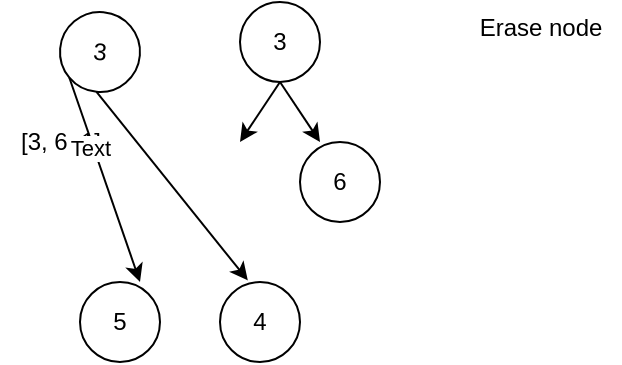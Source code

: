 <mxfile>
    <diagram id="Ojz0aEP_NFKXjmNDYsG6" name="Page-1">
        <mxGraphModel dx="442" dy="492" grid="1" gridSize="10" guides="1" tooltips="1" connect="1" arrows="1" fold="1" page="1" pageScale="1" pageWidth="850" pageHeight="1100" math="0" shadow="0">
            <root>
                <mxCell id="0"/>
                <mxCell id="1" parent="0"/>
                <mxCell id="5" value="[3, 6, 1]" style="text;html=1;align=center;verticalAlign=middle;resizable=0;points=[];autosize=1;strokeColor=none;" vertex="1" parent="1">
                    <mxGeometry x="90" y="130" width="60" height="20" as="geometry"/>
                </mxCell>
                <mxCell id="7" value="3" style="ellipse;whiteSpace=wrap;html=1;aspect=fixed;" vertex="1" parent="1">
                    <mxGeometry x="210" y="70" width="40" height="40" as="geometry"/>
                </mxCell>
                <mxCell id="8" value="" style="endArrow=classic;html=1;exitX=0.5;exitY=1;exitDx=0;exitDy=0;" edge="1" parent="1" source="7">
                    <mxGeometry width="50" height="50" relative="1" as="geometry">
                        <mxPoint x="230" y="300" as="sourcePoint"/>
                        <mxPoint x="250" y="140" as="targetPoint"/>
                    </mxGeometry>
                </mxCell>
                <mxCell id="9" value="3" style="ellipse;whiteSpace=wrap;html=1;aspect=fixed;rotation=5;" vertex="1" parent="1">
                    <mxGeometry x="120" y="75" width="40" height="40" as="geometry"/>
                </mxCell>
                <mxCell id="12" value="" style="endArrow=classic;html=1;exitX=0.5;exitY=1;exitDx=0;exitDy=0;" edge="1" parent="1">
                    <mxGeometry width="50" height="50" relative="1" as="geometry">
                        <mxPoint x="230" y="110" as="sourcePoint"/>
                        <mxPoint x="210" y="140" as="targetPoint"/>
                    </mxGeometry>
                </mxCell>
                <mxCell id="13" value="6" style="ellipse;whiteSpace=wrap;html=1;aspect=fixed;" vertex="1" parent="1">
                    <mxGeometry x="240" y="140" width="40" height="40" as="geometry"/>
                </mxCell>
                <mxCell id="15" value="5" style="ellipse;whiteSpace=wrap;html=1;aspect=fixed;" vertex="1" parent="1">
                    <mxGeometry x="130" y="210" width="40" height="40" as="geometry"/>
                </mxCell>
                <mxCell id="16" value="" style="endArrow=classic;html=1;exitX=0;exitY=1;exitDx=0;exitDy=0;" edge="1" parent="1" source="9">
                    <mxGeometry width="50" height="50" relative="1" as="geometry">
                        <mxPoint x="180" y="180" as="sourcePoint"/>
                        <mxPoint x="160" y="210" as="targetPoint"/>
                    </mxGeometry>
                </mxCell>
                <mxCell id="18" value="Text" style="edgeLabel;html=1;align=center;verticalAlign=middle;resizable=0;points=[];" vertex="1" connectable="0" parent="16">
                    <mxGeometry x="-0.327" y="-2" relative="1" as="geometry">
                        <mxPoint as="offset"/>
                    </mxGeometry>
                </mxCell>
                <mxCell id="19" value="" style="endArrow=classic;html=1;exitX=0.5;exitY=1;exitDx=0;exitDy=0;entryX=0.348;entryY=-0.02;entryDx=0;entryDy=0;entryPerimeter=0;" edge="1" parent="1" source="9" target="20">
                    <mxGeometry width="50" height="50" relative="1" as="geometry">
                        <mxPoint x="210" y="180" as="sourcePoint"/>
                        <mxPoint x="230" y="210" as="targetPoint"/>
                    </mxGeometry>
                </mxCell>
                <mxCell id="20" value="4" style="ellipse;whiteSpace=wrap;html=1;aspect=fixed;" vertex="1" parent="1">
                    <mxGeometry x="200" y="210" width="40" height="40" as="geometry"/>
                </mxCell>
                <mxCell id="22" value="Erase node&lt;br&gt;&lt;br&gt;" style="text;html=1;align=center;verticalAlign=middle;resizable=0;points=[];autosize=1;strokeColor=none;" vertex="1" parent="1">
                    <mxGeometry x="320" y="75" width="80" height="30" as="geometry"/>
                </mxCell>
            </root>
        </mxGraphModel>
    </diagram>
</mxfile>